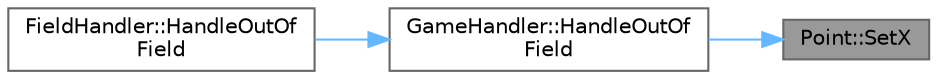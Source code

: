 digraph "Point::SetX"
{
 // LATEX_PDF_SIZE
  bgcolor="transparent";
  edge [fontname=Helvetica,fontsize=10,labelfontname=Helvetica,labelfontsize=10];
  node [fontname=Helvetica,fontsize=10,shape=box,height=0.2,width=0.4];
  rankdir="RL";
  Node1 [id="Node000001",label="Point::SetX",height=0.2,width=0.4,color="gray40", fillcolor="grey60", style="filled", fontcolor="black",tooltip="Устанавливает координату x точки."];
  Node1 -> Node2 [id="edge1_Node000001_Node000002",dir="back",color="steelblue1",style="solid",tooltip=" "];
  Node2 [id="Node000002",label="GameHandler::HandleOutOf\lField",height=0.2,width=0.4,color="grey40", fillcolor="white", style="filled",URL="$class_game_handler.html#a456c9cb36f9dbb638775f950c019a6f1",tooltip="Обработка выхода змеи за пределы поля."];
  Node2 -> Node3 [id="edge2_Node000002_Node000003",dir="back",color="steelblue1",style="solid",tooltip=" "];
  Node3 [id="Node000003",label="FieldHandler::HandleOutOf\lField",height=0.2,width=0.4,color="grey40", fillcolor="white", style="filled",URL="$class_field_handler.html#a02019cf19586f16a4c338c8947a9784d",tooltip="Обработка выхода змеи за пределы поля."];
}
